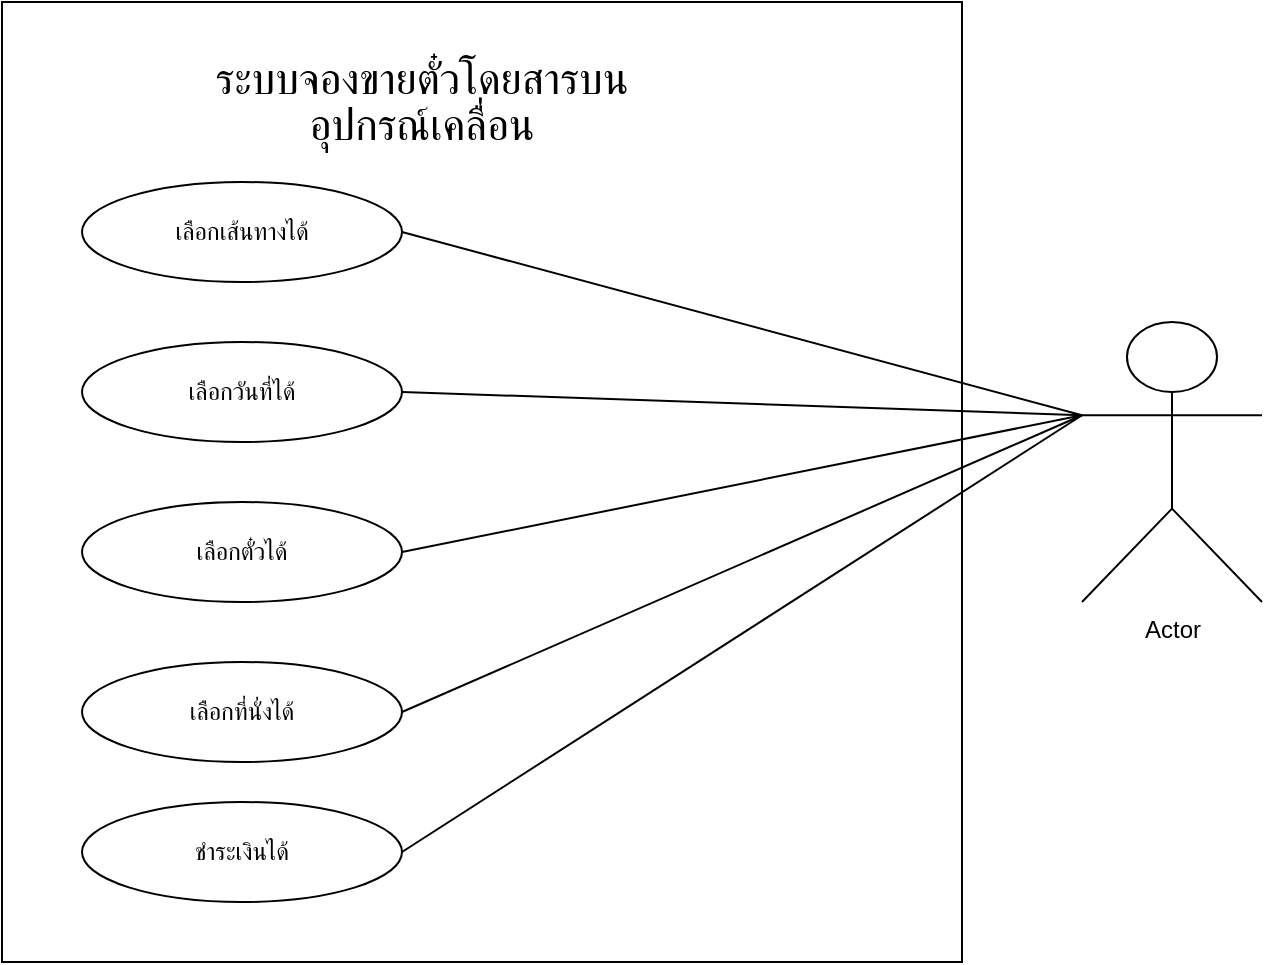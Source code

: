 <mxfile version="13.9.5" type="device"><diagram id="I6KjKv1AQdiO13mJDpQ5" name="Page-1"><mxGraphModel dx="1024" dy="601" grid="1" gridSize="10" guides="1" tooltips="1" connect="1" arrows="1" fold="1" page="1" pageScale="1" pageWidth="850" pageHeight="1100" math="0" shadow="0"><root><mxCell id="0"/><mxCell id="1" parent="0"/><mxCell id="RHEb22qBc8F8KbcFxjXK-1" value="" style="whiteSpace=wrap;html=1;aspect=fixed;" vertex="1" parent="1"><mxGeometry x="170" y="120" width="480" height="480" as="geometry"/></mxCell><mxCell id="RHEb22qBc8F8KbcFxjXK-2" value="Actor" style="shape=umlActor;verticalLabelPosition=bottom;verticalAlign=top;html=1;outlineConnect=0;" vertex="1" parent="1"><mxGeometry x="710" y="280" width="90" height="140" as="geometry"/></mxCell><mxCell id="RHEb22qBc8F8KbcFxjXK-3" value="&lt;span lang=&quot;TH&quot; style=&quot;font-size: 16.0pt ; line-height: 107% ; font-family: &amp;#34;th sarabunpsk&amp;#34; , sans-serif&quot;&gt;ระบบจองขายตั๋วโดยสารบนอุปกรณ์เคลื่อน&lt;/span&gt;" style="text;html=1;strokeColor=none;fillColor=none;align=center;verticalAlign=middle;whiteSpace=wrap;rounded=0;" vertex="1" parent="1"><mxGeometry x="250" y="160" width="260" height="20" as="geometry"/></mxCell><mxCell id="RHEb22qBc8F8KbcFxjXK-4" value="เลือกเส้นทางได้" style="ellipse;whiteSpace=wrap;html=1;" vertex="1" parent="1"><mxGeometry x="210" y="210" width="160" height="50" as="geometry"/></mxCell><mxCell id="RHEb22qBc8F8KbcFxjXK-5" value="เลือกวันที่ได้" style="ellipse;whiteSpace=wrap;html=1;" vertex="1" parent="1"><mxGeometry x="210" y="290" width="160" height="50" as="geometry"/></mxCell><mxCell id="RHEb22qBc8F8KbcFxjXK-6" value="เลือกตั๋วได้" style="ellipse;whiteSpace=wrap;html=1;" vertex="1" parent="1"><mxGeometry x="210" y="370" width="160" height="50" as="geometry"/></mxCell><mxCell id="RHEb22qBc8F8KbcFxjXK-7" value="เลือกที่นั่งได้" style="ellipse;whiteSpace=wrap;html=1;" vertex="1" parent="1"><mxGeometry x="210" y="450" width="160" height="50" as="geometry"/></mxCell><mxCell id="RHEb22qBc8F8KbcFxjXK-8" value="ชำระเงินได้" style="ellipse;whiteSpace=wrap;html=1;" vertex="1" parent="1"><mxGeometry x="210" y="520" width="160" height="50" as="geometry"/></mxCell><mxCell id="RHEb22qBc8F8KbcFxjXK-11" value="" style="endArrow=none;html=1;entryX=0;entryY=0.333;entryDx=0;entryDy=0;entryPerimeter=0;exitX=1;exitY=0.5;exitDx=0;exitDy=0;" edge="1" parent="1" source="RHEb22qBc8F8KbcFxjXK-4" target="RHEb22qBc8F8KbcFxjXK-2"><mxGeometry width="50" height="50" relative="1" as="geometry"><mxPoint x="400" y="430" as="sourcePoint"/><mxPoint x="450" y="380" as="targetPoint"/></mxGeometry></mxCell><mxCell id="RHEb22qBc8F8KbcFxjXK-12" value="" style="endArrow=none;html=1;exitX=1;exitY=0.5;exitDx=0;exitDy=0;entryX=0;entryY=0.333;entryDx=0;entryDy=0;entryPerimeter=0;" edge="1" parent="1" source="RHEb22qBc8F8KbcFxjXK-5" target="RHEb22qBc8F8KbcFxjXK-2"><mxGeometry width="50" height="50" relative="1" as="geometry"><mxPoint x="400" y="430" as="sourcePoint"/><mxPoint x="450" y="380" as="targetPoint"/></mxGeometry></mxCell><mxCell id="RHEb22qBc8F8KbcFxjXK-13" value="" style="endArrow=none;html=1;exitX=0;exitY=0.333;exitDx=0;exitDy=0;exitPerimeter=0;" edge="1" parent="1" source="RHEb22qBc8F8KbcFxjXK-2"><mxGeometry width="50" height="50" relative="1" as="geometry"><mxPoint x="400" y="430" as="sourcePoint"/><mxPoint x="370" y="395" as="targetPoint"/></mxGeometry></mxCell><mxCell id="RHEb22qBc8F8KbcFxjXK-14" value="" style="endArrow=none;html=1;entryX=0;entryY=0.333;entryDx=0;entryDy=0;entryPerimeter=0;exitX=1;exitY=0.5;exitDx=0;exitDy=0;" edge="1" parent="1" source="RHEb22qBc8F8KbcFxjXK-7" target="RHEb22qBc8F8KbcFxjXK-2"><mxGeometry width="50" height="50" relative="1" as="geometry"><mxPoint x="400" y="430" as="sourcePoint"/><mxPoint x="450" y="380" as="targetPoint"/></mxGeometry></mxCell><mxCell id="RHEb22qBc8F8KbcFxjXK-15" value="" style="endArrow=none;html=1;exitX=1;exitY=0.5;exitDx=0;exitDy=0;entryX=0;entryY=0.333;entryDx=0;entryDy=0;entryPerimeter=0;" edge="1" parent="1" source="RHEb22qBc8F8KbcFxjXK-8" target="RHEb22qBc8F8KbcFxjXK-2"><mxGeometry width="50" height="50" relative="1" as="geometry"><mxPoint x="400" y="430" as="sourcePoint"/><mxPoint x="700" y="330" as="targetPoint"/></mxGeometry></mxCell></root></mxGraphModel></diagram></mxfile>